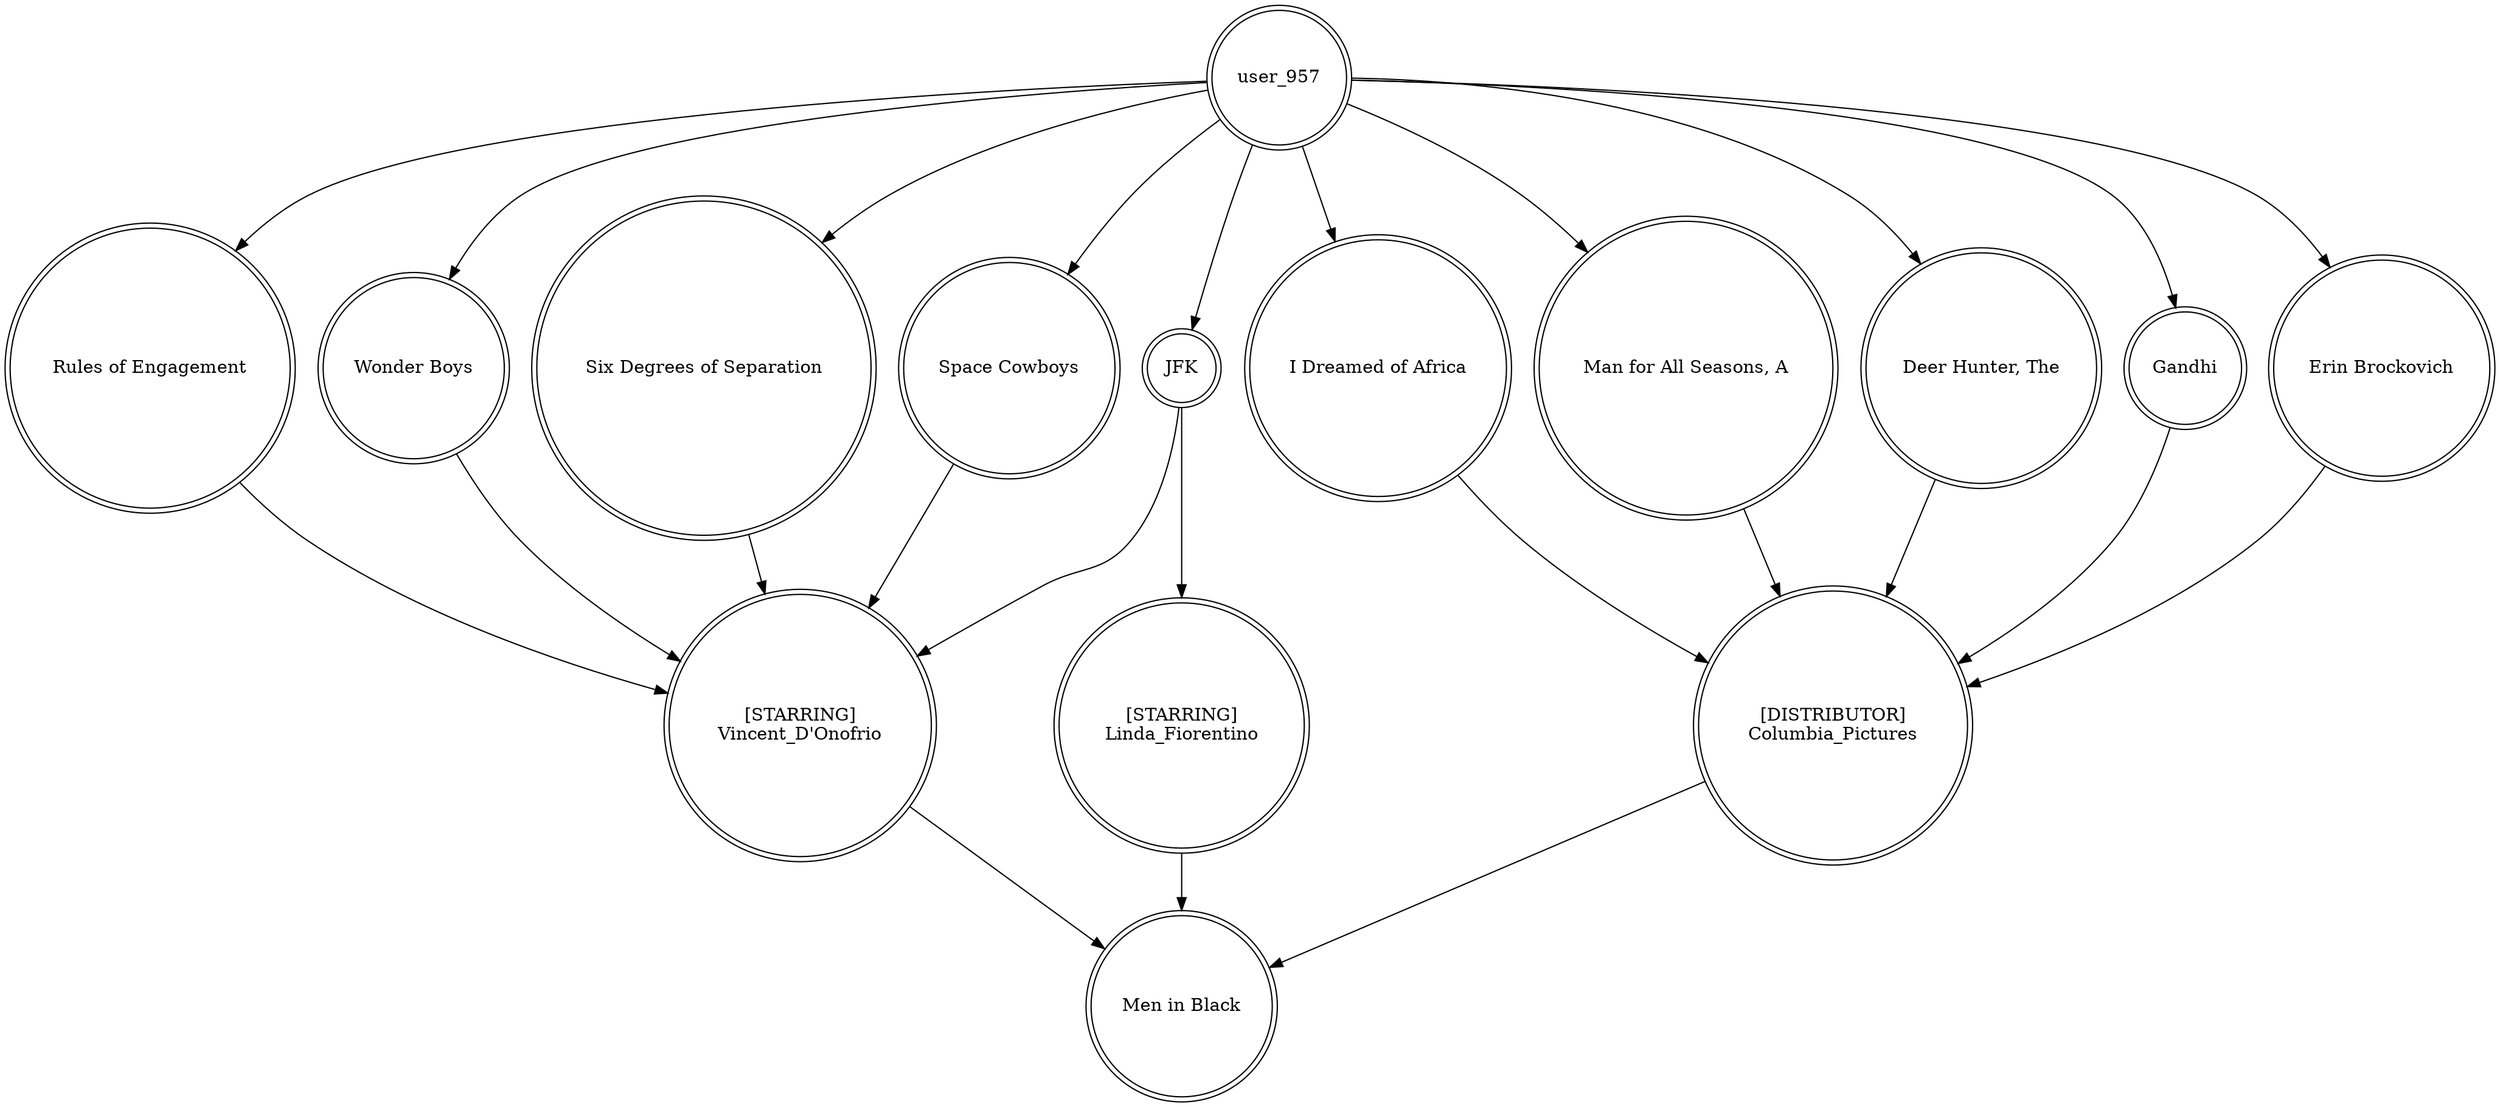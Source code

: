 digraph finite_state_machine {
	node [shape=doublecircle]
	"Rules of Engagement" -> "[STARRING]
Vincent_D'Onofrio"
	"Wonder Boys" -> "[STARRING]
Vincent_D'Onofrio"
	"Six Degrees of Separation" -> "[STARRING]
Vincent_D'Onofrio"
	"[STARRING]
Vincent_D'Onofrio" -> "Men in Black"
	user_957 -> "I Dreamed of Africa"
	user_957 -> "Man for All Seasons, A"
	user_957 -> "Rules of Engagement"
	"I Dreamed of Africa" -> "[DISTRIBUTOR]
Columbia_Pictures"
	JFK -> "[STARRING]
Linda_Fiorentino"
	"Deer Hunter, The" -> "[DISTRIBUTOR]
Columbia_Pictures"
	user_957 -> "Wonder Boys"
	"Man for All Seasons, A" -> "[DISTRIBUTOR]
Columbia_Pictures"
	user_957 -> "Space Cowboys"
	Gandhi -> "[DISTRIBUTOR]
Columbia_Pictures"
	JFK -> "[STARRING]
Vincent_D'Onofrio"
	user_957 -> "Six Degrees of Separation"
	"Erin Brockovich" -> "[DISTRIBUTOR]
Columbia_Pictures"
	user_957 -> "Deer Hunter, The"
	user_957 -> Gandhi
	"[DISTRIBUTOR]
Columbia_Pictures" -> "Men in Black"
	user_957 -> JFK
	user_957 -> "Erin Brockovich"
	"[STARRING]
Linda_Fiorentino" -> "Men in Black"
	"Space Cowboys" -> "[STARRING]
Vincent_D'Onofrio"
}
